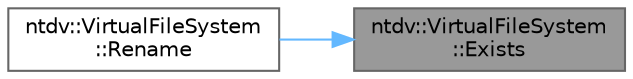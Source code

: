 digraph "ntdv::VirtualFileSystem::Exists"
{
 // LATEX_PDF_SIZE
  bgcolor="transparent";
  edge [fontname=Helvetica,fontsize=10,labelfontname=Helvetica,labelfontsize=10];
  node [fontname=Helvetica,fontsize=10,shape=box,height=0.2,width=0.4];
  rankdir="RL";
  Node1 [id="Node000001",label="ntdv::VirtualFileSystem\l::Exists",height=0.2,width=0.4,color="gray40", fillcolor="grey60", style="filled", fontcolor="black",tooltip=" "];
  Node1 -> Node2 [id="edge1_Node000001_Node000002",dir="back",color="steelblue1",style="solid",tooltip=" "];
  Node2 [id="Node000002",label="ntdv::VirtualFileSystem\l::Rename",height=0.2,width=0.4,color="grey40", fillcolor="white", style="filled",URL="$classntdv_1_1_virtual_file_system.html#a6e98679471e9ec4a0bf495b89ed731e8",tooltip=" "];
}
